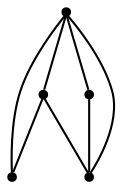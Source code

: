 graph {
  node [shape=point,comment="{\"directed\":false,\"doi\":\"10.1007/978-3-319-73915-1_40\",\"figure\":\"7 (1)\"}"]

  v0 [pos="1520.409908982088,663.4319597151236"]
  v1 [pos="1445.5720325150396,500.41614645900677"]
  v2 [pos="1321.3064020582783,617.9543350964088"]
  v3 [pos="1371.689413052858,513.1346915371907"]
  v4 [pos="1318.2391511422022,564.7464884551327"]

  v0 -- v2 [id="-1",pos="1520.409908982088,663.4319597151236 1469.2154798642537,683.8686331534889 1391.3821749305366,680.200713525873 1349.7108395365901,652.4261794705201 1335.9339182667031,643.239694738553 1326.1109468452978,631.4177357805377 1321.3064020582783,617.9543350964088"]
  v0 -- v1 [id="-2",pos="1520.409908982088,663.4319597151236 1528.2284992821615,660.3201076450807 1535.405662532863,656.6521880174648 1541.7455718012213,652.4261794705201 1589.7533010411137,620.4173068875948 1589.7533010411137,556.4120566926858 1541.7455718012213,524.4031841097606 1517.7064856472543,508.3773230837005 1481.6301560331103,500.3761714232726 1445.5720325150396,500.41614645900677"]
  v0 -- v4 [id="-3",pos="1520.409908982088,663.4319597151236 1512.8451446648658,632.6397730049583 1459.2741919374193,572.939374134546 1427.2398732232402,572.4894280053702 1318.2391511422022,564.7464884551327 1318.2391511422022,564.7464884551327 1318.2391511422022,564.7464884551327"]
  v0 -- v3 [id="-5",pos="1520.409908982088,663.4319597151236 1458.7989321035452,646.7377883101547 1409.4286302492221,622.7509096284969 1372.2768428555512,591.475488660464 1371.689413052858,513.1346915371907 1371.689413052858,513.1346915371907 1371.689413052858,513.1346915371907"]
  v3 -- v4 [id="-7",pos="1371.689413052858,513.1346915371907 1360.9626828713988,517.9022383123583 1357.312071811362,519.9065206740912 1354.3533027358785,521.6526372240019 1351.3944064835598,523.3987537739125 1349.1232825570614,524.8948437297136 1346.5811447943347,526.795096715057 1344.0433310440114,528.6912800915441 1341.2345034574596,530.9956961064298 1339.1508381863346,532.820915678485 1337.0713697507779,534.6504592099501 1335.7127396182443,536.000551948031 1333.89589134778,538.0717285053395 1332.07891590048,540.1388354537916 1329.8034679615782,542.9265175203642 1327.4781667032014,546.2104375168532 1325.152738267989,549.4984271221983 1322.7773293364662,553.2824003069064 1318.2391511422022,564.7464884551327"]
  v3 -- v1 [id="-8",pos="1371.689413052858,513.1346915371907 1393.2085588404616,504.66577070473295 1419.3852497650296,500.4168364601222 1445.5720325150396,500.41614645900677"]
  v2 -- v4 [id="-10",pos="1321.3064020582783,617.9543350964088 1312.4620490822817,601.3138032531106 1311.6299378197114,582.1817373147737 1318.2391511422022,564.7464884551327"]
}